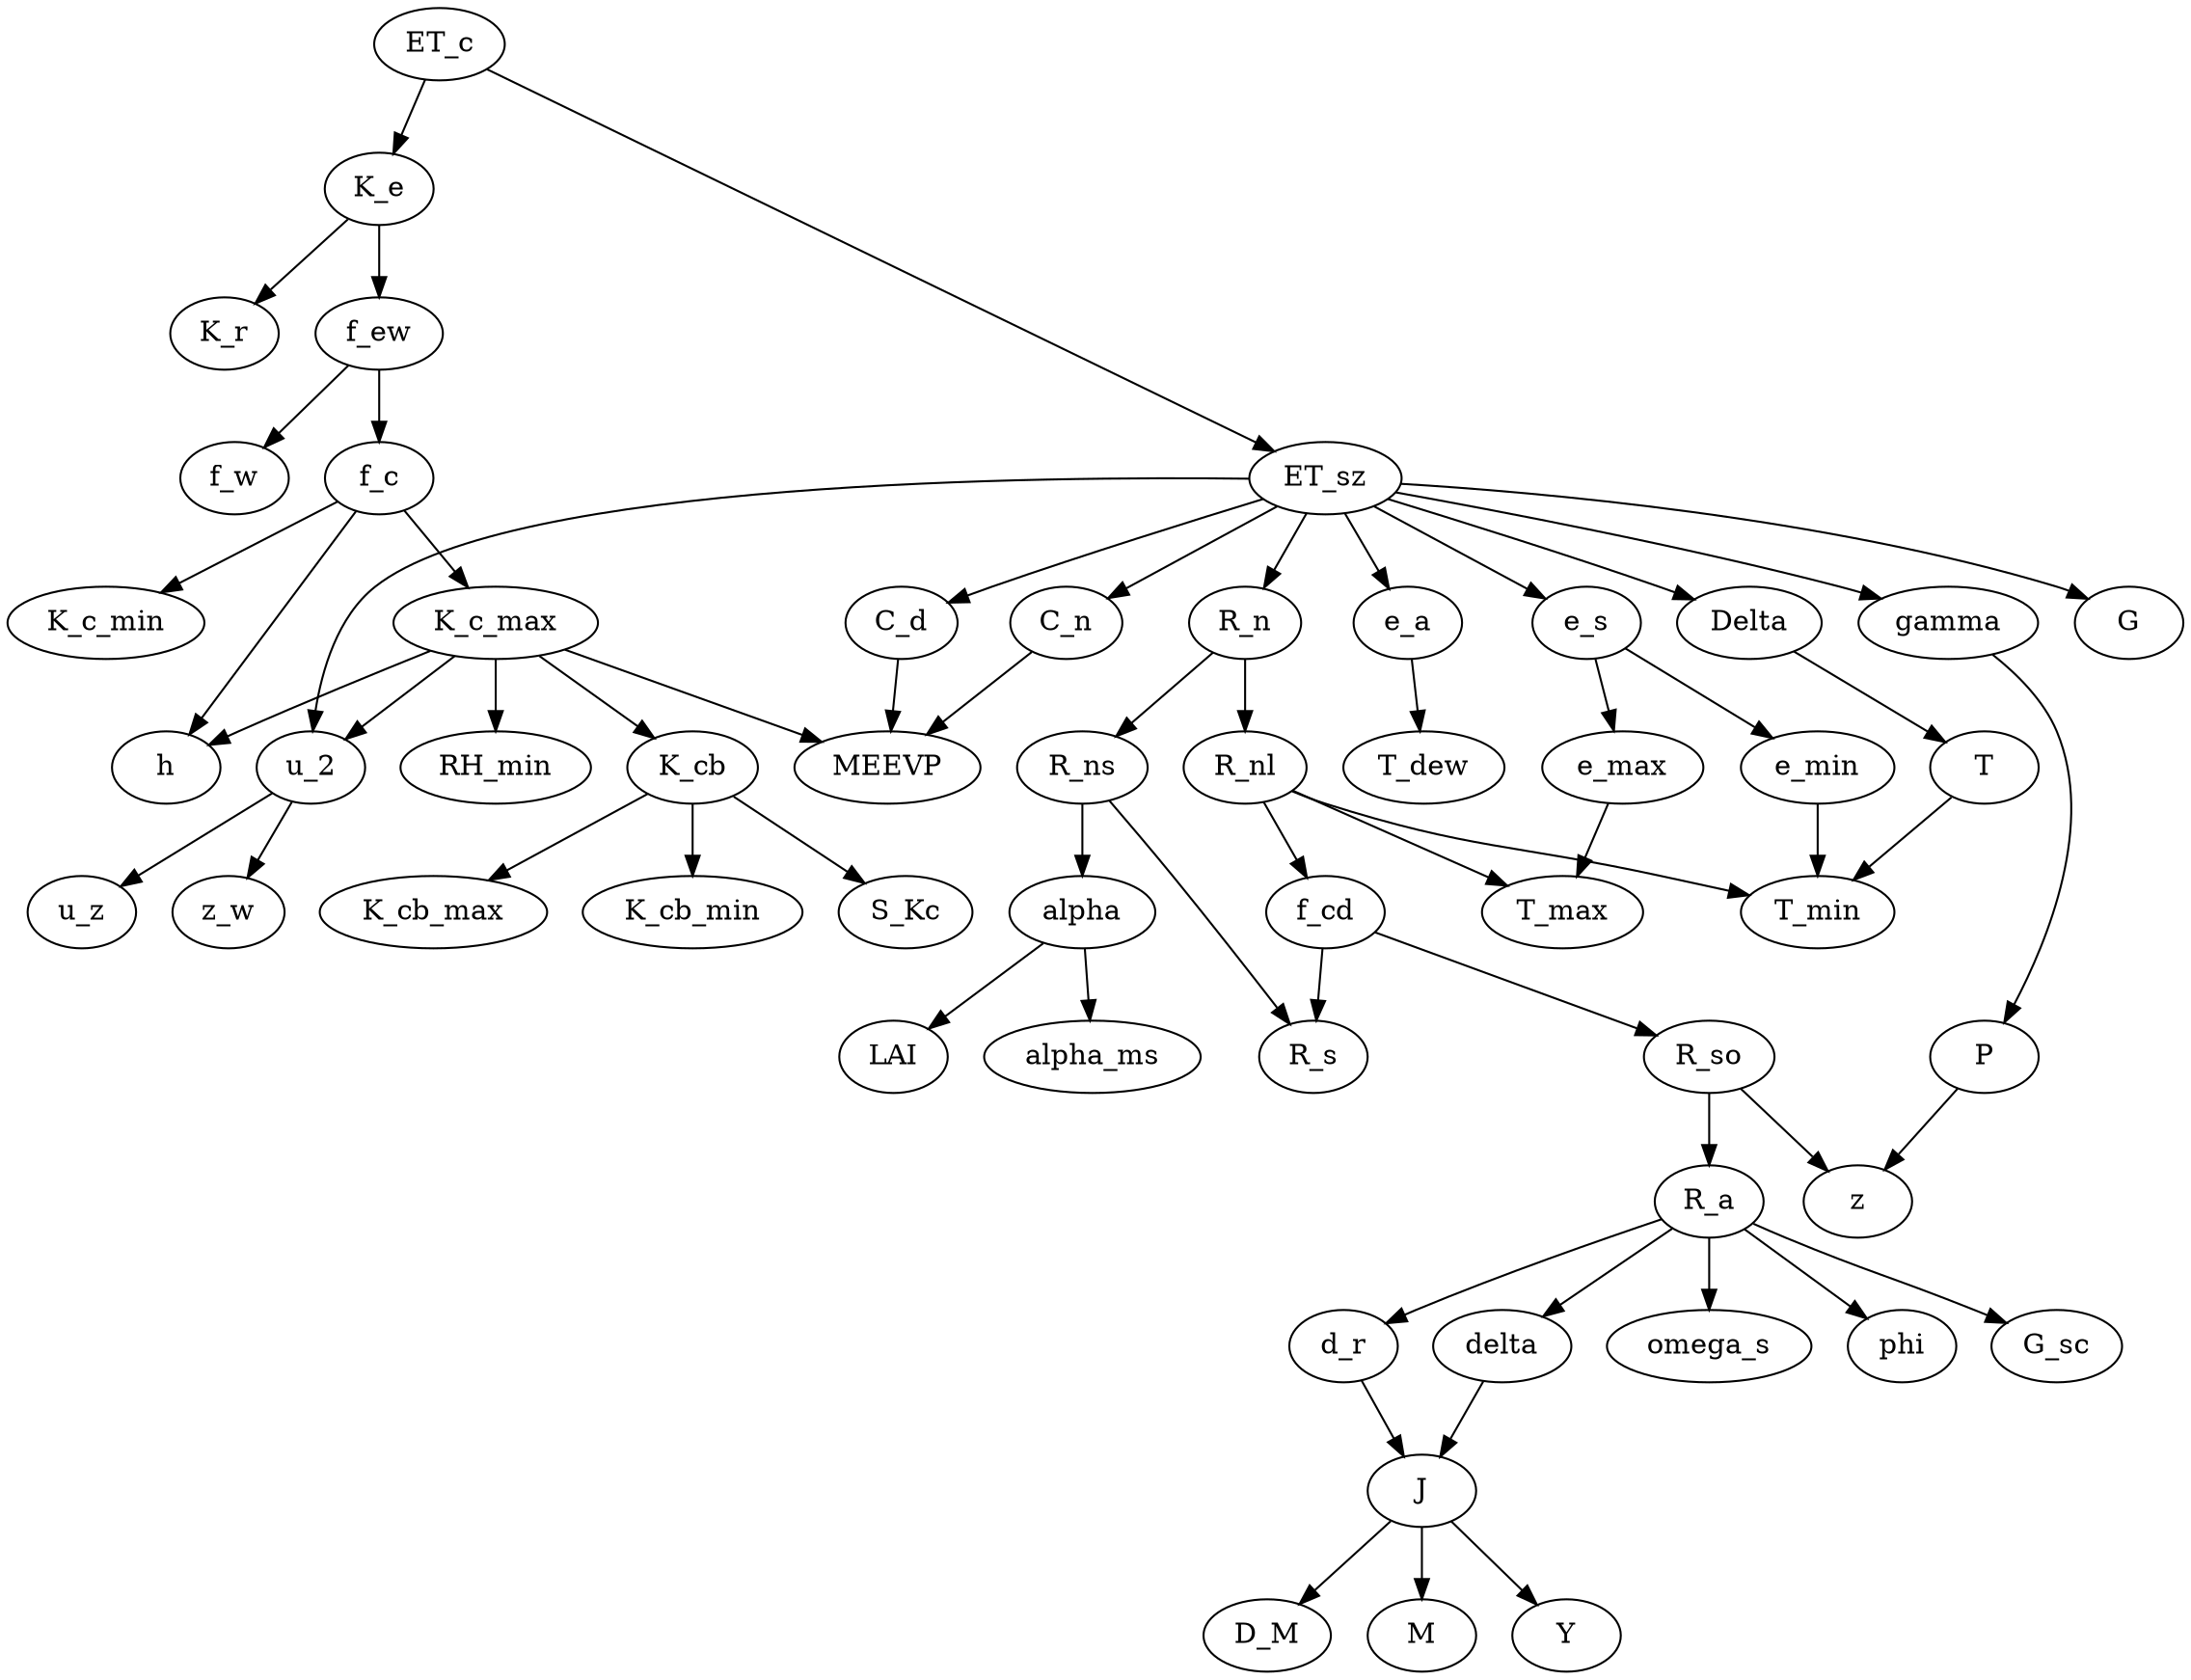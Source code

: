 digraph G {
  ET_c -> {K_e ET_sz}
  K_e -> {K_r f_ew}
  f_ew -> {f_w f_c}
  ET_sz -> {u_2 C_d C_n R_n e_a e_s Delta gamma G}
  u_2 -> {u_z z_w}
  {C_d C_n} -> MEEVP
  R_n -> {R_ns R_nl}
  e_a -> T_dew
  e_s -> {e_max e_min}
  Delta -> T
  gamma -> P
  f_c -> {K_c_min K_c_max h}
  R_ns -> {alpha R_s}
  R_nl -> {f_cd T_max T_min}
  e_max -> T_max
  e_min -> T_min
  T -> T_min
  P -> z
  K_c_max -> {u_2 MEEVP h RH_min K_cb}
  alpha -> {LAI alpha_ms}
  f_cd -> {R_s, R_so}
  K_cb -> {K_cb_max K_cb_min S_Kc}
  R_so -> {z R_a}
  R_a -> {d_r delta omega_s phi G_sc}
  {d_r delta} -> J -> {D_M M Y}
}
